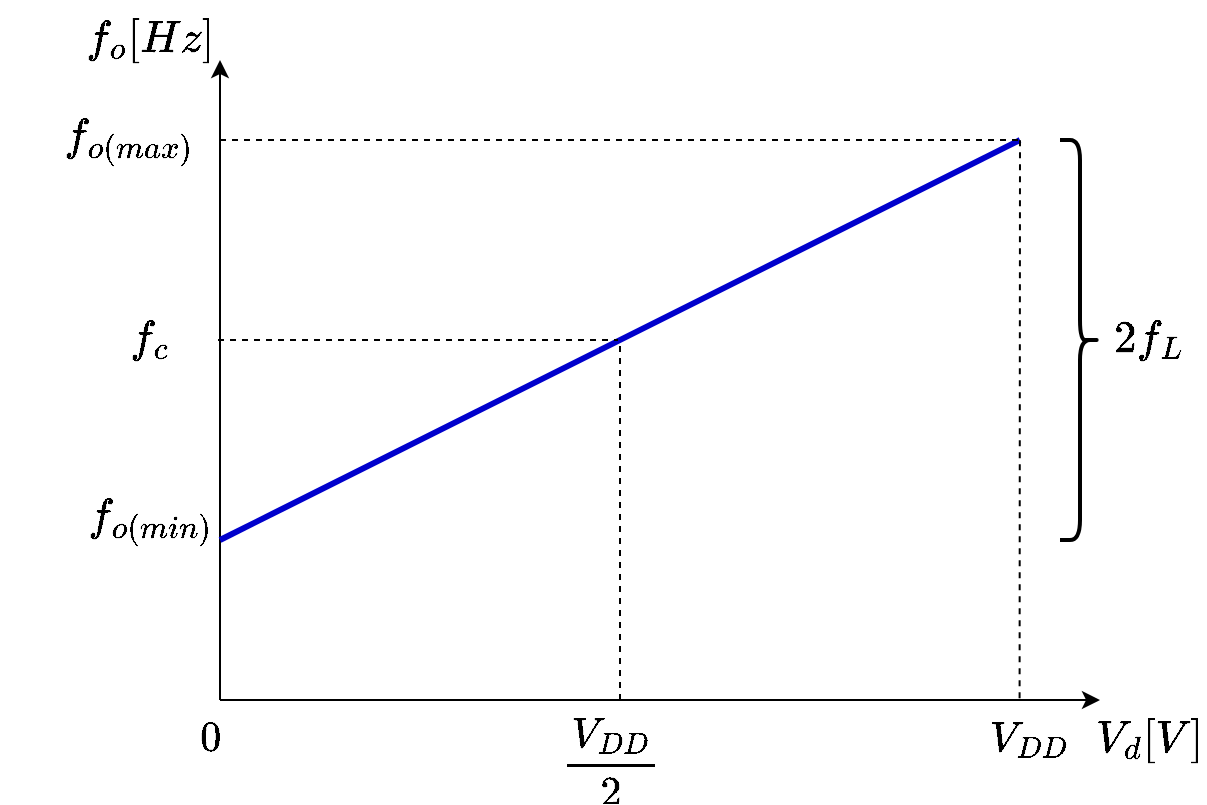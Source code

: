 <mxfile version="13.7.3" type="device"><diagram id="kEHwVgM0MRazCaUHre2L" name="Page-1"><mxGraphModel dx="862" dy="1688" grid="1" gridSize="10" guides="1" tooltips="1" connect="1" arrows="1" fold="1" page="1" pageScale="1" pageWidth="827" pageHeight="1169" math="1" shadow="0"><root><mxCell id="0"/><mxCell id="1" parent="0"/><mxCell id="BTvnqRDGwCUfAFVqVz2t-1" value="" style="endArrow=classic;html=1;" parent="1" edge="1"><mxGeometry width="50" height="50" relative="1" as="geometry"><mxPoint x="280" y="320" as="sourcePoint"/><mxPoint x="280" as="targetPoint"/></mxGeometry></mxCell><mxCell id="BTvnqRDGwCUfAFVqVz2t-2" value="" style="endArrow=classic;html=1;" parent="1" edge="1"><mxGeometry width="50" height="50" relative="1" as="geometry"><mxPoint x="280" y="320" as="sourcePoint"/><mxPoint x="720" y="320" as="targetPoint"/></mxGeometry></mxCell><mxCell id="BTvnqRDGwCUfAFVqVz2t-3" value="" style="endArrow=none;html=1;strokeColor=#0000CC;strokeWidth=3;" parent="1" edge="1"><mxGeometry width="50" height="50" relative="1" as="geometry"><mxPoint x="280" y="240" as="sourcePoint"/><mxPoint x="680" y="40" as="targetPoint"/></mxGeometry></mxCell><mxCell id="BTvnqRDGwCUfAFVqVz2t-4" value="" style="endArrow=none;dashed=1;html=1;" parent="1" edge="1"><mxGeometry width="50" height="50" relative="1" as="geometry"><mxPoint x="480" y="320" as="sourcePoint"/><mxPoint x="480" y="140" as="targetPoint"/></mxGeometry></mxCell><mxCell id="BTvnqRDGwCUfAFVqVz2t-5" value="" style="endArrow=none;dashed=1;html=1;" parent="1" edge="1"><mxGeometry width="50" height="50" relative="1" as="geometry"><mxPoint x="279" y="140" as="sourcePoint"/><mxPoint x="479" y="140" as="targetPoint"/></mxGeometry></mxCell><mxCell id="BTvnqRDGwCUfAFVqVz2t-7" value="" style="endArrow=none;dashed=1;html=1;exitX=0.396;exitY=-0.022;exitDx=0;exitDy=0;exitPerimeter=0;" parent="1" source="BTvnqRDGwCUfAFVqVz2t-17" edge="1"><mxGeometry width="50" height="50" relative="1" as="geometry"><mxPoint x="680" y="310" as="sourcePoint"/><mxPoint x="680" y="40" as="targetPoint"/></mxGeometry></mxCell><mxCell id="BTvnqRDGwCUfAFVqVz2t-9" value="" style="endArrow=none;dashed=1;html=1;" parent="1" edge="1"><mxGeometry width="50" height="50" relative="1" as="geometry"><mxPoint x="280" y="40" as="sourcePoint"/><mxPoint x="680" y="40" as="targetPoint"/></mxGeometry></mxCell><mxCell id="BTvnqRDGwCUfAFVqVz2t-10" value="&lt;font style=&quot;font-size: 19px&quot;&gt;$$V_d [V]$$&lt;/font&gt;" style="text;html=1;strokeColor=none;fillColor=none;align=center;verticalAlign=middle;whiteSpace=wrap;rounded=0;" parent="1" vertex="1"><mxGeometry x="720" y="320" width="50" height="40" as="geometry"/></mxCell><mxCell id="BTvnqRDGwCUfAFVqVz2t-11" value="&lt;font style=&quot;font-size: 19px&quot;&gt;$$f_o[Hz]$$&lt;/font&gt;" style="text;html=1;strokeColor=none;fillColor=none;align=center;verticalAlign=middle;whiteSpace=wrap;rounded=0;" parent="1" vertex="1"><mxGeometry x="220" y="-30" width="50" height="40" as="geometry"/></mxCell><mxCell id="BTvnqRDGwCUfAFVqVz2t-12" value="&lt;font style=&quot;font-size: 19px&quot;&gt;$$f_c$$&lt;/font&gt;" style="text;html=1;strokeColor=none;fillColor=none;align=center;verticalAlign=middle;whiteSpace=wrap;rounded=0;" parent="1" vertex="1"><mxGeometry x="220" y="120" width="50" height="40" as="geometry"/></mxCell><mxCell id="BTvnqRDGwCUfAFVqVz2t-13" value="&lt;font style=&quot;font-size: 19px&quot;&gt;$$f_{o(min)}$$&lt;/font&gt;" style="text;html=1;strokeColor=none;fillColor=none;align=center;verticalAlign=middle;whiteSpace=wrap;rounded=0;" parent="1" vertex="1"><mxGeometry x="220" y="210" width="50" height="40" as="geometry"/></mxCell><mxCell id="BTvnqRDGwCUfAFVqVz2t-14" value="&lt;font style=&quot;font-size: 19px&quot;&gt;$$f_{o(max)}$$&lt;/font&gt;" style="text;html=1;strokeColor=none;fillColor=none;align=center;verticalAlign=middle;whiteSpace=wrap;rounded=0;" parent="1" vertex="1"><mxGeometry x="210" y="20" width="50" height="40" as="geometry"/></mxCell><mxCell id="BTvnqRDGwCUfAFVqVz2t-16" value="&lt;font style=&quot;font-size: 18px&quot;&gt;$$\frac{V_{DD}}{2}$$&lt;/font&gt;" style="text;html=1;strokeColor=none;fillColor=none;align=center;verticalAlign=middle;whiteSpace=wrap;rounded=0;" parent="1" vertex="1"><mxGeometry x="450" y="330" width="50" height="40" as="geometry"/></mxCell><mxCell id="BTvnqRDGwCUfAFVqVz2t-17" value="&lt;font style=&quot;font-size: 18px&quot;&gt;$$V_{DD}$$&lt;/font&gt;" style="text;html=1;strokeColor=none;fillColor=none;align=center;verticalAlign=middle;whiteSpace=wrap;rounded=0;" parent="1" vertex="1"><mxGeometry x="660" y="320" width="50" height="40" as="geometry"/></mxCell><mxCell id="BTvnqRDGwCUfAFVqVz2t-18" value="&lt;font style=&quot;font-size: 18px&quot;&gt;$$0$$&lt;/font&gt;" style="text;html=1;strokeColor=none;fillColor=none;align=center;verticalAlign=middle;whiteSpace=wrap;rounded=0;" parent="1" vertex="1"><mxGeometry x="250" y="320" width="50" height="40" as="geometry"/></mxCell><mxCell id="BTvnqRDGwCUfAFVqVz2t-19" value="" style="shape=curlyBracket;whiteSpace=wrap;html=1;rounded=1;rotation=-180;strokeWidth=2;shadow=0;sketch=0;" parent="1" vertex="1"><mxGeometry x="700" y="40" width="20" height="200" as="geometry"/></mxCell><mxCell id="BTvnqRDGwCUfAFVqVz2t-20" value="&lt;font style=&quot;font-size: 19px&quot;&gt;$$2 f_L$$&lt;/font&gt;" style="text;html=1;strokeColor=none;fillColor=none;align=center;verticalAlign=middle;whiteSpace=wrap;rounded=0;" parent="1" vertex="1"><mxGeometry x="720" y="120" width="50" height="40" as="geometry"/></mxCell></root></mxGraphModel></diagram></mxfile>